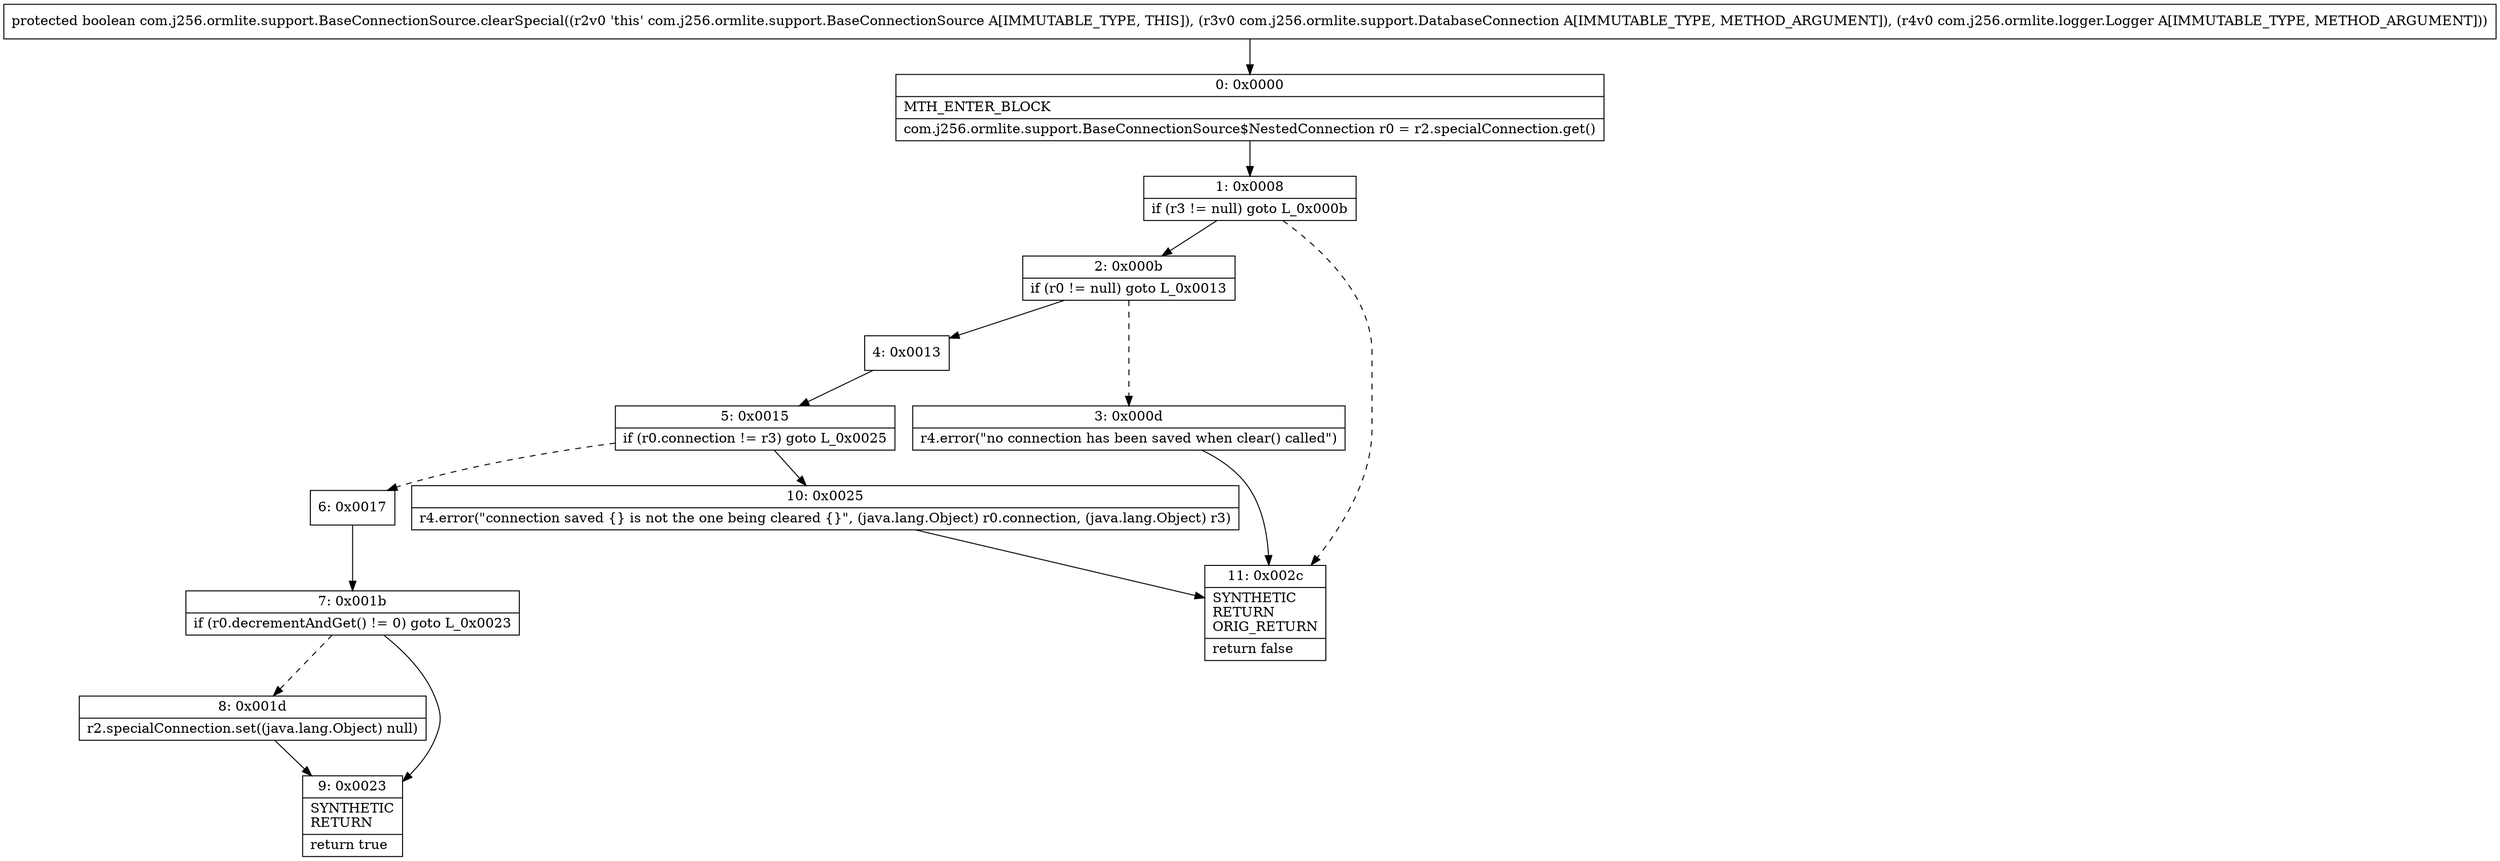 digraph "CFG forcom.j256.ormlite.support.BaseConnectionSource.clearSpecial(Lcom\/j256\/ormlite\/support\/DatabaseConnection;Lcom\/j256\/ormlite\/logger\/Logger;)Z" {
Node_0 [shape=record,label="{0\:\ 0x0000|MTH_ENTER_BLOCK\l|com.j256.ormlite.support.BaseConnectionSource$NestedConnection r0 = r2.specialConnection.get()\l}"];
Node_1 [shape=record,label="{1\:\ 0x0008|if (r3 != null) goto L_0x000b\l}"];
Node_2 [shape=record,label="{2\:\ 0x000b|if (r0 != null) goto L_0x0013\l}"];
Node_3 [shape=record,label="{3\:\ 0x000d|r4.error(\"no connection has been saved when clear() called\")\l}"];
Node_4 [shape=record,label="{4\:\ 0x0013}"];
Node_5 [shape=record,label="{5\:\ 0x0015|if (r0.connection != r3) goto L_0x0025\l}"];
Node_6 [shape=record,label="{6\:\ 0x0017}"];
Node_7 [shape=record,label="{7\:\ 0x001b|if (r0.decrementAndGet() != 0) goto L_0x0023\l}"];
Node_8 [shape=record,label="{8\:\ 0x001d|r2.specialConnection.set((java.lang.Object) null)\l}"];
Node_9 [shape=record,label="{9\:\ 0x0023|SYNTHETIC\lRETURN\l|return true\l}"];
Node_10 [shape=record,label="{10\:\ 0x0025|r4.error(\"connection saved \{\} is not the one being cleared \{\}\", (java.lang.Object) r0.connection, (java.lang.Object) r3)\l}"];
Node_11 [shape=record,label="{11\:\ 0x002c|SYNTHETIC\lRETURN\lORIG_RETURN\l|return false\l}"];
MethodNode[shape=record,label="{protected boolean com.j256.ormlite.support.BaseConnectionSource.clearSpecial((r2v0 'this' com.j256.ormlite.support.BaseConnectionSource A[IMMUTABLE_TYPE, THIS]), (r3v0 com.j256.ormlite.support.DatabaseConnection A[IMMUTABLE_TYPE, METHOD_ARGUMENT]), (r4v0 com.j256.ormlite.logger.Logger A[IMMUTABLE_TYPE, METHOD_ARGUMENT])) }"];
MethodNode -> Node_0;
Node_0 -> Node_1;
Node_1 -> Node_2;
Node_1 -> Node_11[style=dashed];
Node_2 -> Node_3[style=dashed];
Node_2 -> Node_4;
Node_3 -> Node_11;
Node_4 -> Node_5;
Node_5 -> Node_6[style=dashed];
Node_5 -> Node_10;
Node_6 -> Node_7;
Node_7 -> Node_8[style=dashed];
Node_7 -> Node_9;
Node_8 -> Node_9;
Node_10 -> Node_11;
}

